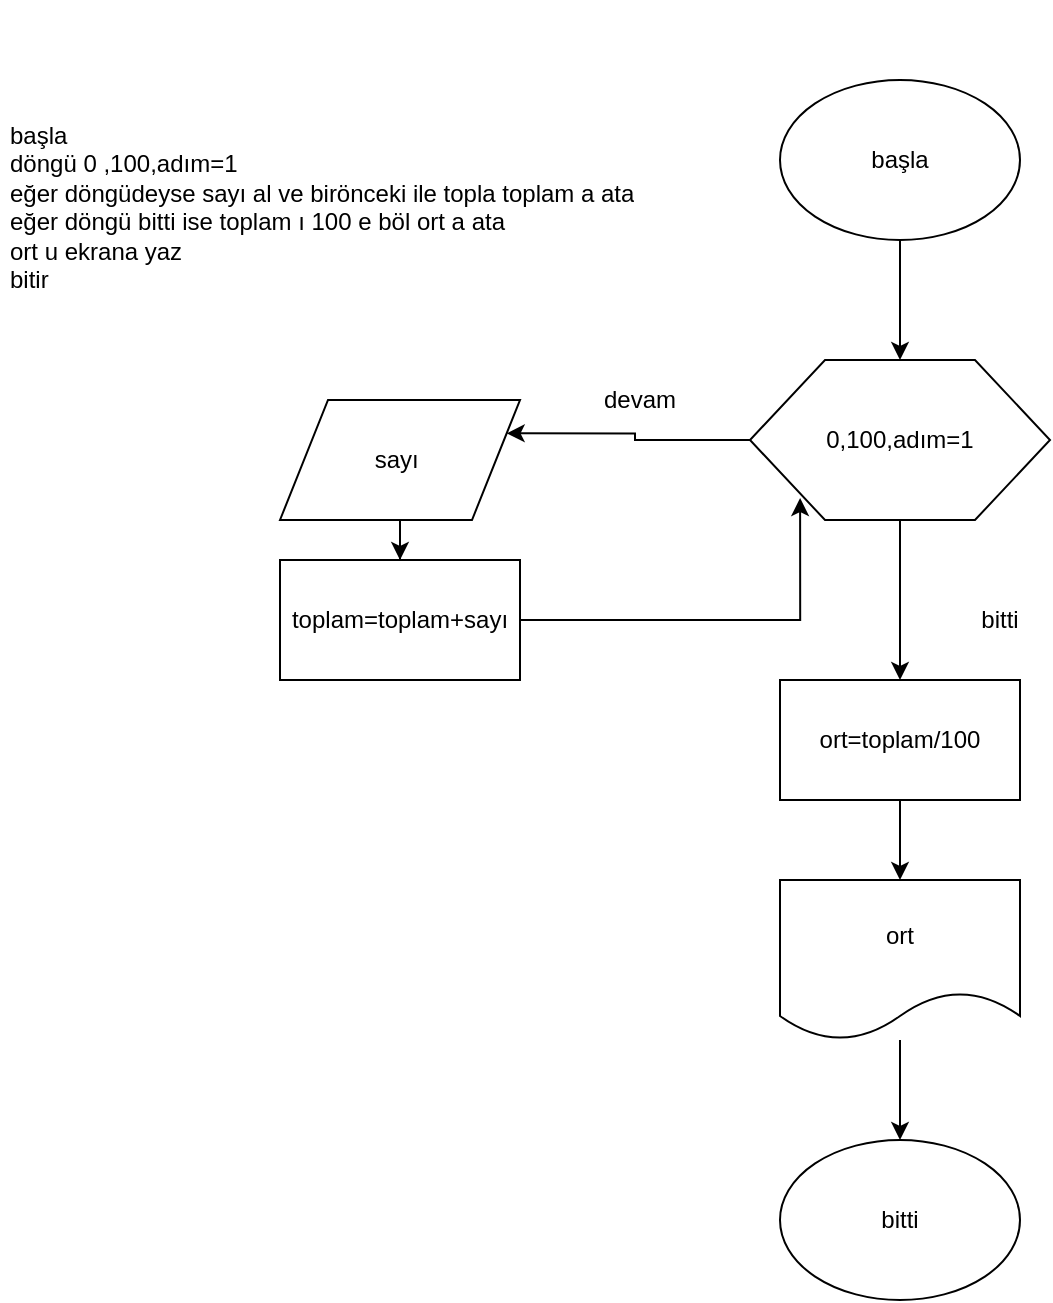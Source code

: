 <mxfile version="12.1.0" type="github" pages="1"><diagram id="Ka2ga6lnMJTDosb9xP_4" name="Page-1"><mxGraphModel dx="1357" dy="728" grid="1" gridSize="10" guides="1" tooltips="1" connect="1" arrows="1" fold="1" page="1" pageScale="1" pageWidth="827" pageHeight="1169" math="0" shadow="0"><root><mxCell id="0"/><mxCell id="1" parent="0"/><mxCell id="Yf7EZ0w-4m1fQxnWluso-2" value="&lt;h1&gt;&lt;br&gt;&lt;/h1&gt;&lt;div&gt;başla&lt;/div&gt;&lt;div&gt;döngü 0 ,100,adım=1&lt;/div&gt;&lt;div&gt;eğer döngüdeyse sayı al ve birönceki ile topla toplam a ata&lt;/div&gt;&lt;div&gt;eğer döngü bitti ise toplam ı 100 e böl ort a ata&lt;/div&gt;&lt;div&gt;ort u ekrana yaz&lt;/div&gt;&lt;div&gt;bitir&lt;/div&gt;&lt;div&gt;&lt;br&gt;&lt;/div&gt;" style="text;html=1;strokeColor=none;fillColor=none;spacing=5;spacingTop=-20;whiteSpace=wrap;overflow=hidden;rounded=0;" vertex="1" parent="1"><mxGeometry x="30" y="50" width="330" height="200" as="geometry"/></mxCell><mxCell id="Yf7EZ0w-4m1fQxnWluso-9" style="edgeStyle=orthogonalEdgeStyle;rounded=0;orthogonalLoop=1;jettySize=auto;html=1;exitX=0.5;exitY=1;exitDx=0;exitDy=0;" edge="1" parent="1" source="Yf7EZ0w-4m1fQxnWluso-6" target="Yf7EZ0w-4m1fQxnWluso-8"><mxGeometry relative="1" as="geometry"/></mxCell><mxCell id="Yf7EZ0w-4m1fQxnWluso-6" value="başla" style="ellipse;whiteSpace=wrap;html=1;" vertex="1" parent="1"><mxGeometry x="420" y="80" width="120" height="80" as="geometry"/></mxCell><mxCell id="Yf7EZ0w-4m1fQxnWluso-10" style="edgeStyle=orthogonalEdgeStyle;rounded=0;orthogonalLoop=1;jettySize=auto;html=1;entryX=1;entryY=0.25;entryDx=0;entryDy=0;" edge="1" parent="1" source="Yf7EZ0w-4m1fQxnWluso-8" target="Yf7EZ0w-4m1fQxnWluso-15"><mxGeometry relative="1" as="geometry"><mxPoint x="310" y="260" as="targetPoint"/></mxGeometry></mxCell><mxCell id="Yf7EZ0w-4m1fQxnWluso-13" value="" style="edgeStyle=orthogonalEdgeStyle;rounded=0;orthogonalLoop=1;jettySize=auto;html=1;" edge="1" parent="1" source="Yf7EZ0w-4m1fQxnWluso-8"><mxGeometry relative="1" as="geometry"><mxPoint x="480" y="380" as="targetPoint"/></mxGeometry></mxCell><mxCell id="Yf7EZ0w-4m1fQxnWluso-8" value="0,100,adım=1" style="shape=hexagon;perimeter=hexagonPerimeter2;whiteSpace=wrap;html=1;" vertex="1" parent="1"><mxGeometry x="405" y="220" width="150" height="80" as="geometry"/></mxCell><mxCell id="Yf7EZ0w-4m1fQxnWluso-11" value="devam" style="text;html=1;strokeColor=none;fillColor=none;align=center;verticalAlign=middle;whiteSpace=wrap;rounded=0;" vertex="1" parent="1"><mxGeometry x="330" y="230" width="40" height="20" as="geometry"/></mxCell><mxCell id="Yf7EZ0w-4m1fQxnWluso-14" value="bitti" style="text;html=1;strokeColor=none;fillColor=none;align=center;verticalAlign=middle;whiteSpace=wrap;rounded=0;" vertex="1" parent="1"><mxGeometry x="510" y="340" width="40" height="20" as="geometry"/></mxCell><mxCell id="Yf7EZ0w-4m1fQxnWluso-17" style="edgeStyle=orthogonalEdgeStyle;rounded=0;orthogonalLoop=1;jettySize=auto;html=1;" edge="1" parent="1" source="Yf7EZ0w-4m1fQxnWluso-15" target="Yf7EZ0w-4m1fQxnWluso-16"><mxGeometry relative="1" as="geometry"/></mxCell><mxCell id="Yf7EZ0w-4m1fQxnWluso-15" value="sayı&amp;nbsp;" style="shape=parallelogram;perimeter=parallelogramPerimeter;whiteSpace=wrap;html=1;" vertex="1" parent="1"><mxGeometry x="170" y="240" width="120" height="60" as="geometry"/></mxCell><mxCell id="Yf7EZ0w-4m1fQxnWluso-18" style="edgeStyle=orthogonalEdgeStyle;rounded=0;orthogonalLoop=1;jettySize=auto;html=1;entryX=0.167;entryY=0.863;entryDx=0;entryDy=0;entryPerimeter=0;" edge="1" parent="1" source="Yf7EZ0w-4m1fQxnWluso-16" target="Yf7EZ0w-4m1fQxnWluso-8"><mxGeometry relative="1" as="geometry"><mxPoint x="350" y="350" as="targetPoint"/></mxGeometry></mxCell><mxCell id="Yf7EZ0w-4m1fQxnWluso-16" value="toplam=toplam+sayı" style="rounded=0;whiteSpace=wrap;html=1;" vertex="1" parent="1"><mxGeometry x="170" y="320" width="120" height="60" as="geometry"/></mxCell><mxCell id="Yf7EZ0w-4m1fQxnWluso-20" style="edgeStyle=orthogonalEdgeStyle;rounded=0;orthogonalLoop=1;jettySize=auto;html=1;" edge="1" parent="1" source="Yf7EZ0w-4m1fQxnWluso-19"><mxGeometry relative="1" as="geometry"><mxPoint x="480" y="480" as="targetPoint"/></mxGeometry></mxCell><mxCell id="Yf7EZ0w-4m1fQxnWluso-19" value="ort=toplam/100" style="rounded=0;whiteSpace=wrap;html=1;" vertex="1" parent="1"><mxGeometry x="420" y="380" width="120" height="60" as="geometry"/></mxCell><mxCell id="Yf7EZ0w-4m1fQxnWluso-22" style="edgeStyle=orthogonalEdgeStyle;rounded=0;orthogonalLoop=1;jettySize=auto;html=1;" edge="1" parent="1" source="Yf7EZ0w-4m1fQxnWluso-21"><mxGeometry relative="1" as="geometry"><mxPoint x="480" y="610" as="targetPoint"/></mxGeometry></mxCell><mxCell id="Yf7EZ0w-4m1fQxnWluso-21" value="ort" style="shape=document;whiteSpace=wrap;html=1;boundedLbl=1;" vertex="1" parent="1"><mxGeometry x="420" y="480" width="120" height="80" as="geometry"/></mxCell><mxCell id="Yf7EZ0w-4m1fQxnWluso-23" value="bitti" style="ellipse;whiteSpace=wrap;html=1;" vertex="1" parent="1"><mxGeometry x="420" y="610" width="120" height="80" as="geometry"/></mxCell></root></mxGraphModel></diagram></mxfile>